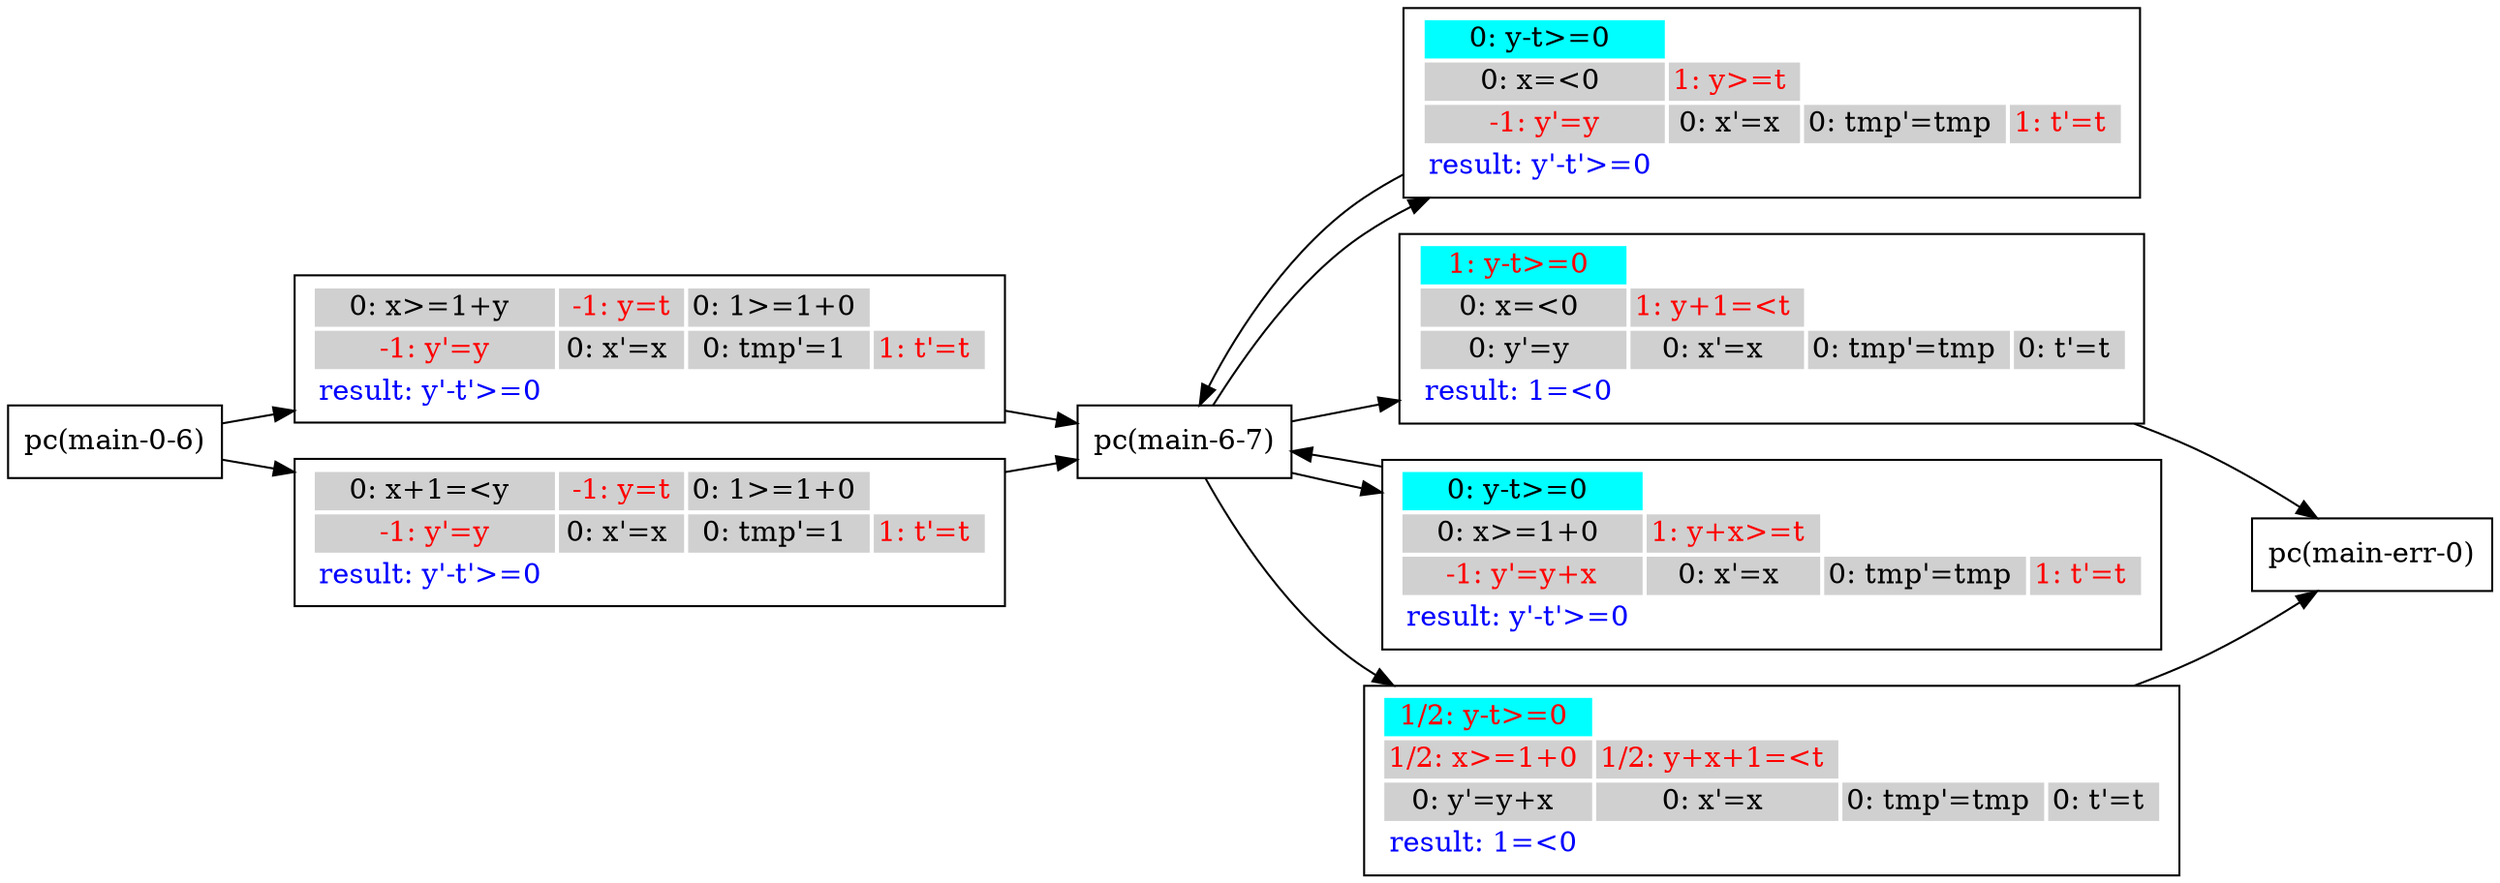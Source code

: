 digraph G {
 rankdir=LR 
 node [shape=box]
N1 [label="pc(main-0-6)"];
N3 [label="pc(main-6-7)"];
N5 [label="pc(main-err-0)"];
N3 -> A1A0 ;
A1A0 -> N3 ;
A1A0 [ label=<<TABLE border="0"><TR><TD bgcolor = "#00FFFF"><FONT COLOR="black">0: y-t&#062;=0 </FONT></TD></TR><TR><TD bgcolor = "#D0D0D0"><FONT COLOR="black">0: x=&#060;0 </FONT></TD><TD bgcolor = "#D0D0D0"><FONT COLOR="red">1: y&#062;=t </FONT></TD></TR><TR><TD bgcolor = "#D0D0D0"><FONT COLOR="red"> -1: y'=y </FONT></TD><TD bgcolor = "#D0D0D0"><FONT COLOR="black">0: x'=x </FONT></TD><TD bgcolor = "#D0D0D0"><FONT COLOR="black">0: tmp'=tmp </FONT></TD><TD bgcolor = "#D0D0D0"><FONT COLOR="red">1: t'=t </FONT></TD></TR><TR><TD bgcolor = "white"><FONT COLOR="blue">result: y'-t'&#062;=0 </FONT></TD></TR></TABLE>>];
N3 -> A2A0 ;
A2A0 -> N5 ;
A2A0 [ label=<<TABLE border="0"><TR><TD bgcolor = "#00FFFF"><FONT COLOR="red">1: y-t&#062;=0 </FONT></TD></TR><TR><TD bgcolor = "#D0D0D0"><FONT COLOR="black">0: x=&#060;0 </FONT></TD><TD bgcolor = "#D0D0D0"><FONT COLOR="red">1: y+1=&#060;t </FONT></TD></TR><TR><TD bgcolor = "#D0D0D0"><FONT COLOR="black">0: y'=y </FONT></TD><TD bgcolor = "#D0D0D0"><FONT COLOR="black">0: x'=x </FONT></TD><TD bgcolor = "#D0D0D0"><FONT COLOR="black">0: tmp'=tmp </FONT></TD><TD bgcolor = "#D0D0D0"><FONT COLOR="black">0: t'=t </FONT></TD></TR><TR><TD bgcolor = "white"><FONT COLOR="blue">result: 1=&#060;0 </FONT></TD></TR></TABLE>>];
N3 -> A3A0 ;
A3A0 -> N3 ;
A3A0 [ label=<<TABLE border="0"><TR><TD bgcolor = "#00FFFF"><FONT COLOR="black">0: y-t&#062;=0 </FONT></TD></TR><TR><TD bgcolor = "#D0D0D0"><FONT COLOR="black">0: x&#062;=1+0 </FONT></TD><TD bgcolor = "#D0D0D0"><FONT COLOR="red">1: y+x&#062;=t </FONT></TD></TR><TR><TD bgcolor = "#D0D0D0"><FONT COLOR="red"> -1: y'=y+x </FONT></TD><TD bgcolor = "#D0D0D0"><FONT COLOR="black">0: x'=x </FONT></TD><TD bgcolor = "#D0D0D0"><FONT COLOR="black">0: tmp'=tmp </FONT></TD><TD bgcolor = "#D0D0D0"><FONT COLOR="red">1: t'=t </FONT></TD></TR><TR><TD bgcolor = "white"><FONT COLOR="blue">result: y'-t'&#062;=0 </FONT></TD></TR></TABLE>>];
N3 -> A4A0 ;
A4A0 -> N5 ;
A4A0 [ label=<<TABLE border="0"><TR><TD bgcolor = "#00FFFF"><FONT COLOR="red">1/2: y-t&#062;=0 </FONT></TD></TR><TR><TD bgcolor = "#D0D0D0"><FONT COLOR="red">1/2: x&#062;=1+0 </FONT></TD><TD bgcolor = "#D0D0D0"><FONT COLOR="red">1/2: y+x+1=&#060;t </FONT></TD></TR><TR><TD bgcolor = "#D0D0D0"><FONT COLOR="black">0: y'=y+x </FONT></TD><TD bgcolor = "#D0D0D0"><FONT COLOR="black">0: x'=x </FONT></TD><TD bgcolor = "#D0D0D0"><FONT COLOR="black">0: tmp'=tmp </FONT></TD><TD bgcolor = "#D0D0D0"><FONT COLOR="black">0: t'=t </FONT></TD></TR><TR><TD bgcolor = "white"><FONT COLOR="blue">result: 1=&#060;0 </FONT></TD></TR></TABLE>>];
N1 -> A5A0 ;
A5A0 -> N3 ;
A5A0 [ label=<<TABLE border="0"><TR><TD bgcolor = "#D0D0D0"><FONT COLOR="black">0: x&#062;=1+y </FONT></TD><TD bgcolor = "#D0D0D0"><FONT COLOR="red"> -1: y=t </FONT></TD><TD bgcolor = "#D0D0D0"><FONT COLOR="black">0: 1&#062;=1+0 </FONT></TD></TR><TR><TD bgcolor = "#D0D0D0"><FONT COLOR="red"> -1: y'=y </FONT></TD><TD bgcolor = "#D0D0D0"><FONT COLOR="black">0: x'=x </FONT></TD><TD bgcolor = "#D0D0D0"><FONT COLOR="black">0: tmp'=1 </FONT></TD><TD bgcolor = "#D0D0D0"><FONT COLOR="red">1: t'=t </FONT></TD></TR><TR><TD bgcolor = "white"><FONT COLOR="blue">result: y'-t'&#062;=0 </FONT></TD></TR></TABLE>>];
N1 -> A6A0 ;
A6A0 -> N3 ;
A6A0 [ label=<<TABLE border="0"><TR><TD bgcolor = "#D0D0D0"><FONT COLOR="black">0: x+1=&#060;y </FONT></TD><TD bgcolor = "#D0D0D0"><FONT COLOR="red"> -1: y=t </FONT></TD><TD bgcolor = "#D0D0D0"><FONT COLOR="black">0: 1&#062;=1+0 </FONT></TD></TR><TR><TD bgcolor = "#D0D0D0"><FONT COLOR="red"> -1: y'=y </FONT></TD><TD bgcolor = "#D0D0D0"><FONT COLOR="black">0: x'=x </FONT></TD><TD bgcolor = "#D0D0D0"><FONT COLOR="black">0: tmp'=1 </FONT></TD><TD bgcolor = "#D0D0D0"><FONT COLOR="red">1: t'=t </FONT></TD></TR><TR><TD bgcolor = "white"><FONT COLOR="blue">result: y'-t'&#062;=0 </FONT></TD></TR></TABLE>>];
}
